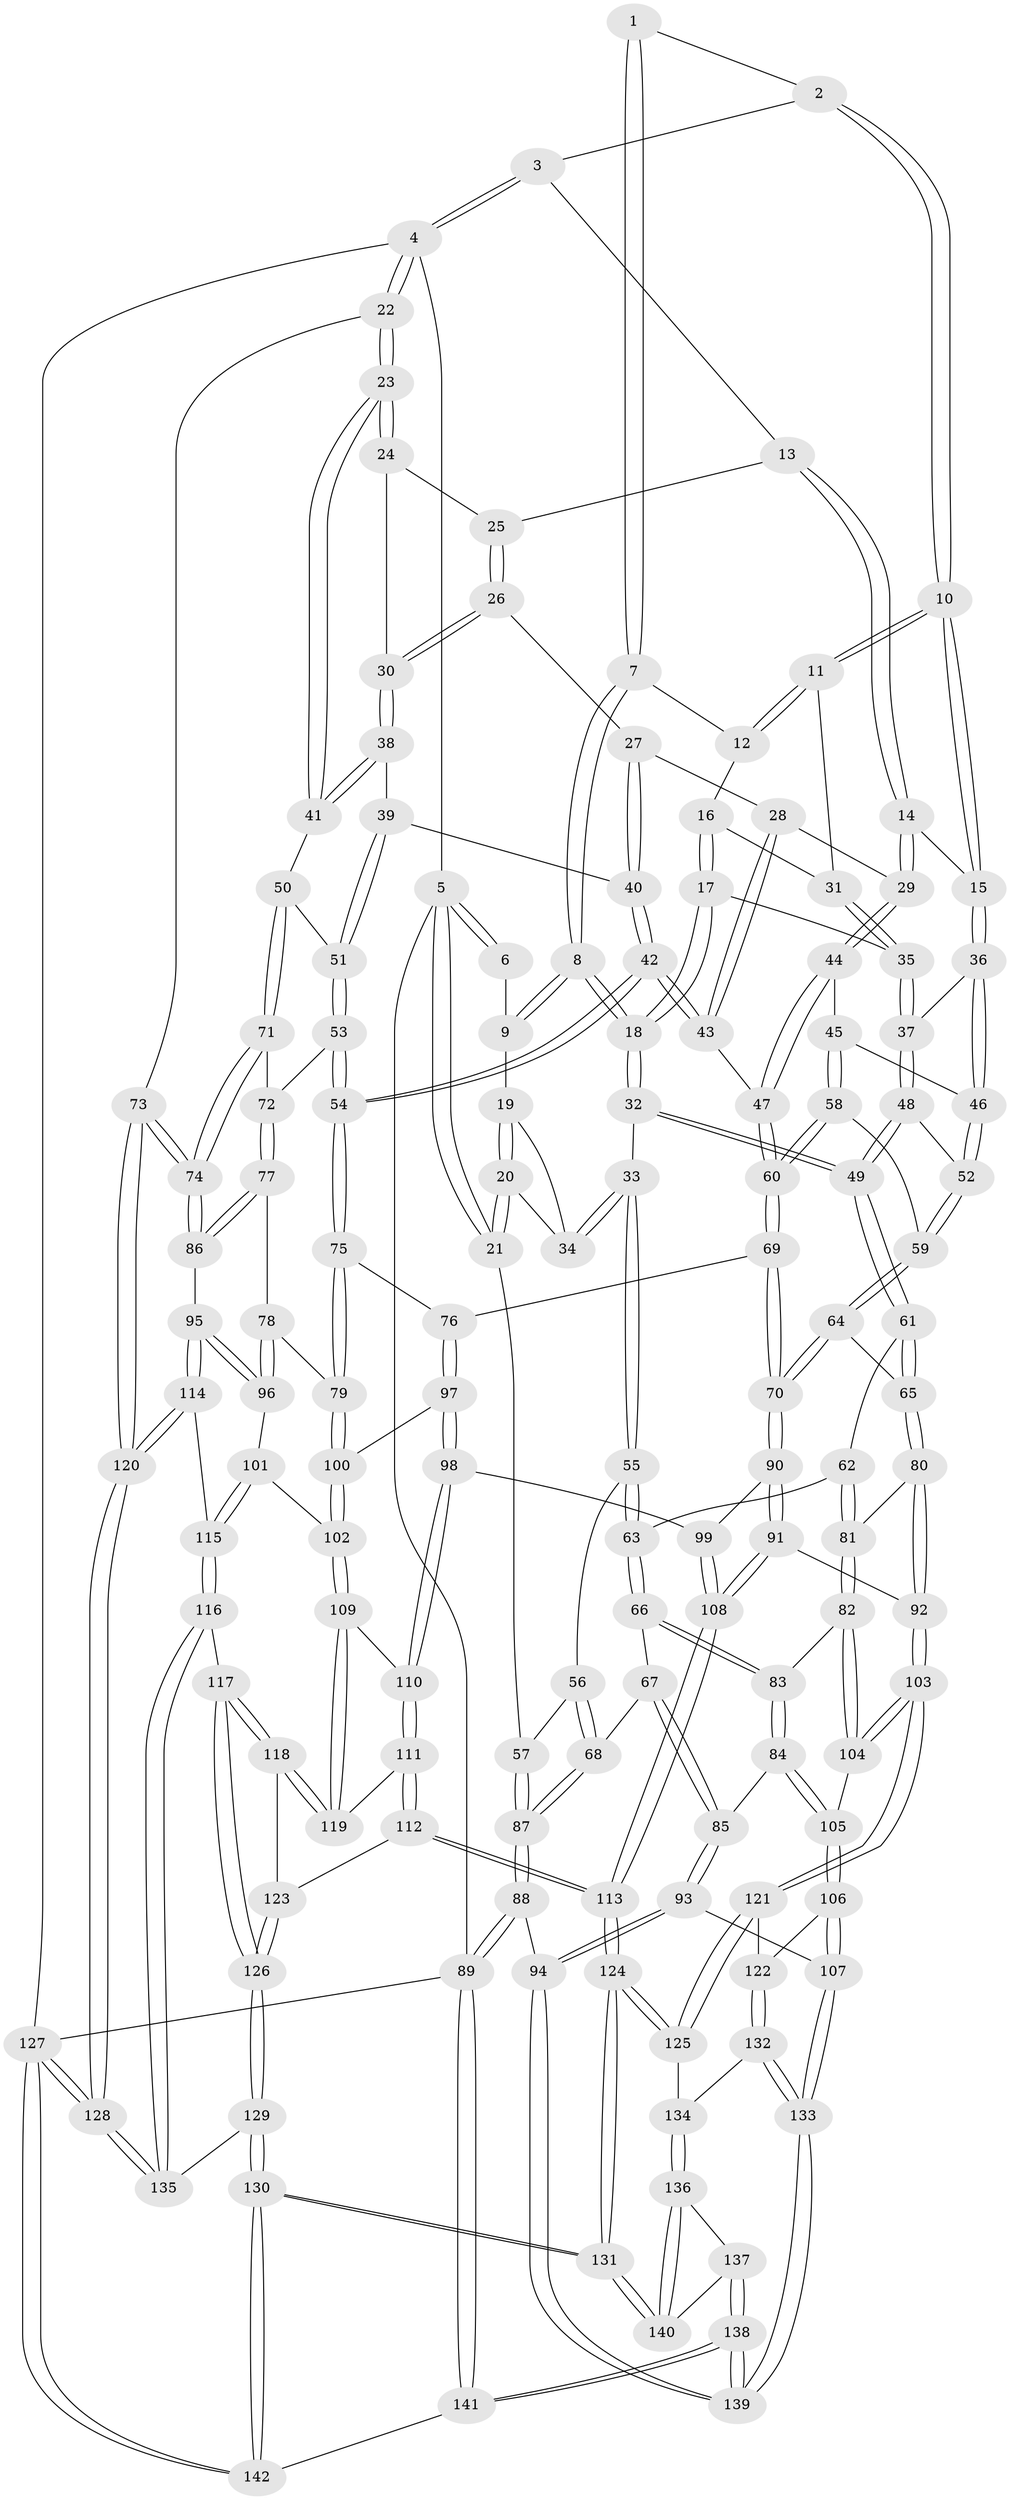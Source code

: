 // Generated by graph-tools (version 1.1) at 2025/59/03/09/25 04:59:48]
// undirected, 142 vertices, 352 edges
graph export_dot {
graph [start="1"]
  node [color=gray90,style=filled];
  1 [pos="+0.3642598048538432+0"];
  2 [pos="+0.3928282531820995+0"];
  3 [pos="+0.8180658918407173+0"];
  4 [pos="+1+0"];
  5 [pos="+0+0"];
  6 [pos="+0.12230875359861137+0"];
  7 [pos="+0.2638261337634235+0.07185859967081105"];
  8 [pos="+0.2117717131817388+0.10817219623493539"];
  9 [pos="+0.15203981054736146+0.08765572812462787"];
  10 [pos="+0.46400123178923486+0.10046867798676636"];
  11 [pos="+0.37688233672927524+0.12745318399994746"];
  12 [pos="+0.267260093267052+0.07534309946224871"];
  13 [pos="+0.7921981226066758+0"];
  14 [pos="+0.5144931354054628+0.13236479855033317"];
  15 [pos="+0.47916752348657166+0.120280909540843"];
  16 [pos="+0.30161999059612515+0.14473390952197693"];
  17 [pos="+0.23537787222964549+0.21736487824709674"];
  18 [pos="+0.21962476887218715+0.2181744034256177"];
  19 [pos="+0.10924190805666306+0.10749672784418733"];
  20 [pos="+0+0.06835550614337735"];
  21 [pos="+0+0.03155067270805589"];
  22 [pos="+1+0.22485708034022167"];
  23 [pos="+1+0.23060104439926793"];
  24 [pos="+0.9690442352664492+0.12133177327698084"];
  25 [pos="+0.792470982412607+0"];
  26 [pos="+0.7838225209888053+0.05941242935849978"];
  27 [pos="+0.7698964870609267+0.07729056687973318"];
  28 [pos="+0.639386788165941+0.1706513666708729"];
  29 [pos="+0.535467904769846+0.15030932064211444"];
  30 [pos="+0.8385656467041228+0.1359715493320253"];
  31 [pos="+0.33875902055829393+0.1605634777543951"];
  32 [pos="+0.16680754050225183+0.27186608591543565"];
  33 [pos="+0.1615929900907466+0.2735853581252803"];
  34 [pos="+0.1275447351275151+0.2111368390251529"];
  35 [pos="+0.32570512846476873+0.23244683179205608"];
  36 [pos="+0.42071052004435106+0.24029852914726094"];
  37 [pos="+0.33789551433500675+0.24338730177910692"];
  38 [pos="+0.8553502186445125+0.16429650020274023"];
  39 [pos="+0.8506369942699711+0.23939629537577675"];
  40 [pos="+0.7369067575589003+0.2669519490361821"];
  41 [pos="+1+0.23322762527757182"];
  42 [pos="+0.6853835108975515+0.3366654389993809"];
  43 [pos="+0.6727309386047303+0.3283434496246173"];
  44 [pos="+0.5536306690370364+0.30099145311571596"];
  45 [pos="+0.45408023772626865+0.29555128378689954"];
  46 [pos="+0.4219367455483392+0.24298425291380915"];
  47 [pos="+0.5709766168003082+0.3166371434651521"];
  48 [pos="+0.31910909638410656+0.3399464287553836"];
  49 [pos="+0.30104455177221057+0.35697929918494964"];
  50 [pos="+0.9307849378110978+0.31743299835272953"];
  51 [pos="+0.8884835141155968+0.3278774501189905"];
  52 [pos="+0.36012489843120493+0.34014890088658317"];
  53 [pos="+0.8534776995335981+0.374189790200034"];
  54 [pos="+0.7136879349550366+0.38861351634624125"];
  55 [pos="+0.13946876528342314+0.2944913286700793"];
  56 [pos="+0.11843781305051806+0.2911145149025226"];
  57 [pos="+0+0.13067086343435363"];
  58 [pos="+0.4302444412213833+0.35460037107766557"];
  59 [pos="+0.4285339216498186+0.35517830576718284"];
  60 [pos="+0.5022393008320551+0.427434135452708"];
  61 [pos="+0.30029158551826474+0.37050158152196494"];
  62 [pos="+0.20016650320026486+0.4259213723906243"];
  63 [pos="+0.13157572751041333+0.39546996350512104"];
  64 [pos="+0.3644712235910615+0.4496399421061092"];
  65 [pos="+0.3333950942956214+0.4422872276185119"];
  66 [pos="+0.10923765068270727+0.41981464387743544"];
  67 [pos="+0+0.41926229468135223"];
  68 [pos="+0+0.40347048575236544"];
  69 [pos="+0.5041165739832455+0.4539948223564124"];
  70 [pos="+0.4537833972642452+0.5225746293391514"];
  71 [pos="+0.9980933408012125+0.4484330539441949"];
  72 [pos="+0.8625684873397249+0.39046890118985544"];
  73 [pos="+1+0.5456656039798099"];
  74 [pos="+1+0.5442647718679067"];
  75 [pos="+0.6993030898787822+0.43771893608742585"];
  76 [pos="+0.6634455759736363+0.4698056488828874"];
  77 [pos="+0.8818321490964516+0.4848606602005184"];
  78 [pos="+0.8384470593071204+0.5081738839590187"];
  79 [pos="+0.7715195857380188+0.5210936144236488"];
  80 [pos="+0.2595748844384208+0.515931630664403"];
  81 [pos="+0.2526186478101595+0.5164452718711042"];
  82 [pos="+0.24864479352694452+0.5196620173605986"];
  83 [pos="+0.10970076241394795+0.5328389117207019"];
  84 [pos="+0.10474030953633845+0.5407864798108142"];
  85 [pos="+0.05704419578574865+0.5513178782077932"];
  86 [pos="+0.9787225236576147+0.5704601456962055"];
  87 [pos="+0+0.3880248597876571"];
  88 [pos="+0+0.7108351795562742"];
  89 [pos="+0+1"];
  90 [pos="+0.4537572766979001+0.5280257168751771"];
  91 [pos="+0.39333555749345855+0.6303149376329109"];
  92 [pos="+0.3920215105266792+0.6308486206035988"];
  93 [pos="+0+0.7102919456354418"];
  94 [pos="+0+0.7109225047702142"];
  95 [pos="+0.966448433406752+0.5799723685383621"];
  96 [pos="+0.8559289103048162+0.5987644016628454"];
  97 [pos="+0.6366664805821399+0.5592871809508008"];
  98 [pos="+0.6365479216285993+0.5596048639334629"];
  99 [pos="+0.5554535236968831+0.5750725209902904"];
  100 [pos="+0.7803052998579687+0.5760980946193132"];
  101 [pos="+0.8175400008302923+0.613239681725341"];
  102 [pos="+0.7886940106661552+0.6094124159057224"];
  103 [pos="+0.3530938152363763+0.6736272471016053"];
  104 [pos="+0.2193663743376401+0.6141893164402116"];
  105 [pos="+0.1546225325450669+0.6536827743974112"];
  106 [pos="+0.14083854933197715+0.7080431378072337"];
  107 [pos="+0.025887067497109083+0.7602852569226203"];
  108 [pos="+0.5439885504476226+0.7265707358164909"];
  109 [pos="+0.7644615685986208+0.6311604406062682"];
  110 [pos="+0.6382159271822124+0.5639467120497242"];
  111 [pos="+0.6389456480741748+0.6678362849552187"];
  112 [pos="+0.5883203976392054+0.7253189374103242"];
  113 [pos="+0.554686044085802+0.7396324436805354"];
  114 [pos="+0.9128279141369666+0.705808882616086"];
  115 [pos="+0.887076176296231+0.7501878914489021"];
  116 [pos="+0.8825667245281448+0.7751724960815177"];
  117 [pos="+0.8258182723523215+0.7942777489147708"];
  118 [pos="+0.7583445206863872+0.7249381940994494"];
  119 [pos="+0.7451941533740855+0.67179557031737"];
  120 [pos="+1+0.6988378954677061"];
  121 [pos="+0.34204568912798317+0.699245974165657"];
  122 [pos="+0.21879945448916768+0.7491693186452931"];
  123 [pos="+0.6786517406810292+0.757687920587252"];
  124 [pos="+0.5238817723515508+0.8798134462207619"];
  125 [pos="+0.36933921500419514+0.7823006594500292"];
  126 [pos="+0.7294810762880299+0.9468902797536451"];
  127 [pos="+1+1"];
  128 [pos="+1+0.9978573479853325"];
  129 [pos="+0.728685029207863+0.9488477735700226"];
  130 [pos="+0.6177888495672177+1"];
  131 [pos="+0.5444806090512856+0.978281307083702"];
  132 [pos="+0.23284045083423152+0.8323939509538324"];
  133 [pos="+0.1402289286456562+0.9462444634093985"];
  134 [pos="+0.30548565183868626+0.8546417177727623"];
  135 [pos="+1+0.8996414574250946"];
  136 [pos="+0.3074330671561742+0.859555377101967"];
  137 [pos="+0.2923375400171607+0.9488153514267414"];
  138 [pos="+0.1456206681132383+1"];
  139 [pos="+0.14266605156425097+1"];
  140 [pos="+0.4942608940020365+0.9646698274090538"];
  141 [pos="+0.08732759021073162+1"];
  142 [pos="+0.6191639287164943+1"];
  1 -- 2;
  1 -- 7;
  1 -- 7;
  2 -- 3;
  2 -- 10;
  2 -- 10;
  3 -- 4;
  3 -- 4;
  3 -- 13;
  4 -- 5;
  4 -- 22;
  4 -- 22;
  4 -- 127;
  5 -- 6;
  5 -- 6;
  5 -- 21;
  5 -- 21;
  5 -- 89;
  6 -- 9;
  7 -- 8;
  7 -- 8;
  7 -- 12;
  8 -- 9;
  8 -- 9;
  8 -- 18;
  8 -- 18;
  9 -- 19;
  10 -- 11;
  10 -- 11;
  10 -- 15;
  10 -- 15;
  11 -- 12;
  11 -- 12;
  11 -- 31;
  12 -- 16;
  13 -- 14;
  13 -- 14;
  13 -- 25;
  14 -- 15;
  14 -- 29;
  14 -- 29;
  15 -- 36;
  15 -- 36;
  16 -- 17;
  16 -- 17;
  16 -- 31;
  17 -- 18;
  17 -- 18;
  17 -- 35;
  18 -- 32;
  18 -- 32;
  19 -- 20;
  19 -- 20;
  19 -- 34;
  20 -- 21;
  20 -- 21;
  20 -- 34;
  21 -- 57;
  22 -- 23;
  22 -- 23;
  22 -- 73;
  23 -- 24;
  23 -- 24;
  23 -- 41;
  23 -- 41;
  24 -- 25;
  24 -- 30;
  25 -- 26;
  25 -- 26;
  26 -- 27;
  26 -- 30;
  26 -- 30;
  27 -- 28;
  27 -- 40;
  27 -- 40;
  28 -- 29;
  28 -- 43;
  28 -- 43;
  29 -- 44;
  29 -- 44;
  30 -- 38;
  30 -- 38;
  31 -- 35;
  31 -- 35;
  32 -- 33;
  32 -- 49;
  32 -- 49;
  33 -- 34;
  33 -- 34;
  33 -- 55;
  33 -- 55;
  35 -- 37;
  35 -- 37;
  36 -- 37;
  36 -- 46;
  36 -- 46;
  37 -- 48;
  37 -- 48;
  38 -- 39;
  38 -- 41;
  38 -- 41;
  39 -- 40;
  39 -- 51;
  39 -- 51;
  40 -- 42;
  40 -- 42;
  41 -- 50;
  42 -- 43;
  42 -- 43;
  42 -- 54;
  42 -- 54;
  43 -- 47;
  44 -- 45;
  44 -- 47;
  44 -- 47;
  45 -- 46;
  45 -- 58;
  45 -- 58;
  46 -- 52;
  46 -- 52;
  47 -- 60;
  47 -- 60;
  48 -- 49;
  48 -- 49;
  48 -- 52;
  49 -- 61;
  49 -- 61;
  50 -- 51;
  50 -- 71;
  50 -- 71;
  51 -- 53;
  51 -- 53;
  52 -- 59;
  52 -- 59;
  53 -- 54;
  53 -- 54;
  53 -- 72;
  54 -- 75;
  54 -- 75;
  55 -- 56;
  55 -- 63;
  55 -- 63;
  56 -- 57;
  56 -- 68;
  56 -- 68;
  57 -- 87;
  57 -- 87;
  58 -- 59;
  58 -- 60;
  58 -- 60;
  59 -- 64;
  59 -- 64;
  60 -- 69;
  60 -- 69;
  61 -- 62;
  61 -- 65;
  61 -- 65;
  62 -- 63;
  62 -- 81;
  62 -- 81;
  63 -- 66;
  63 -- 66;
  64 -- 65;
  64 -- 70;
  64 -- 70;
  65 -- 80;
  65 -- 80;
  66 -- 67;
  66 -- 83;
  66 -- 83;
  67 -- 68;
  67 -- 85;
  67 -- 85;
  68 -- 87;
  68 -- 87;
  69 -- 70;
  69 -- 70;
  69 -- 76;
  70 -- 90;
  70 -- 90;
  71 -- 72;
  71 -- 74;
  71 -- 74;
  72 -- 77;
  72 -- 77;
  73 -- 74;
  73 -- 74;
  73 -- 120;
  73 -- 120;
  74 -- 86;
  74 -- 86;
  75 -- 76;
  75 -- 79;
  75 -- 79;
  76 -- 97;
  76 -- 97;
  77 -- 78;
  77 -- 86;
  77 -- 86;
  78 -- 79;
  78 -- 96;
  78 -- 96;
  79 -- 100;
  79 -- 100;
  80 -- 81;
  80 -- 92;
  80 -- 92;
  81 -- 82;
  81 -- 82;
  82 -- 83;
  82 -- 104;
  82 -- 104;
  83 -- 84;
  83 -- 84;
  84 -- 85;
  84 -- 105;
  84 -- 105;
  85 -- 93;
  85 -- 93;
  86 -- 95;
  87 -- 88;
  87 -- 88;
  88 -- 89;
  88 -- 89;
  88 -- 94;
  89 -- 141;
  89 -- 141;
  89 -- 127;
  90 -- 91;
  90 -- 91;
  90 -- 99;
  91 -- 92;
  91 -- 108;
  91 -- 108;
  92 -- 103;
  92 -- 103;
  93 -- 94;
  93 -- 94;
  93 -- 107;
  94 -- 139;
  94 -- 139;
  95 -- 96;
  95 -- 96;
  95 -- 114;
  95 -- 114;
  96 -- 101;
  97 -- 98;
  97 -- 98;
  97 -- 100;
  98 -- 99;
  98 -- 110;
  98 -- 110;
  99 -- 108;
  99 -- 108;
  100 -- 102;
  100 -- 102;
  101 -- 102;
  101 -- 115;
  101 -- 115;
  102 -- 109;
  102 -- 109;
  103 -- 104;
  103 -- 104;
  103 -- 121;
  103 -- 121;
  104 -- 105;
  105 -- 106;
  105 -- 106;
  106 -- 107;
  106 -- 107;
  106 -- 122;
  107 -- 133;
  107 -- 133;
  108 -- 113;
  108 -- 113;
  109 -- 110;
  109 -- 119;
  109 -- 119;
  110 -- 111;
  110 -- 111;
  111 -- 112;
  111 -- 112;
  111 -- 119;
  112 -- 113;
  112 -- 113;
  112 -- 123;
  113 -- 124;
  113 -- 124;
  114 -- 115;
  114 -- 120;
  114 -- 120;
  115 -- 116;
  115 -- 116;
  116 -- 117;
  116 -- 135;
  116 -- 135;
  117 -- 118;
  117 -- 118;
  117 -- 126;
  117 -- 126;
  118 -- 119;
  118 -- 119;
  118 -- 123;
  120 -- 128;
  120 -- 128;
  121 -- 122;
  121 -- 125;
  121 -- 125;
  122 -- 132;
  122 -- 132;
  123 -- 126;
  123 -- 126;
  124 -- 125;
  124 -- 125;
  124 -- 131;
  124 -- 131;
  125 -- 134;
  126 -- 129;
  126 -- 129;
  127 -- 128;
  127 -- 128;
  127 -- 142;
  127 -- 142;
  128 -- 135;
  128 -- 135;
  129 -- 130;
  129 -- 130;
  129 -- 135;
  130 -- 131;
  130 -- 131;
  130 -- 142;
  130 -- 142;
  131 -- 140;
  131 -- 140;
  132 -- 133;
  132 -- 133;
  132 -- 134;
  133 -- 139;
  133 -- 139;
  134 -- 136;
  134 -- 136;
  136 -- 137;
  136 -- 140;
  136 -- 140;
  137 -- 138;
  137 -- 138;
  137 -- 140;
  138 -- 139;
  138 -- 139;
  138 -- 141;
  138 -- 141;
  141 -- 142;
}
